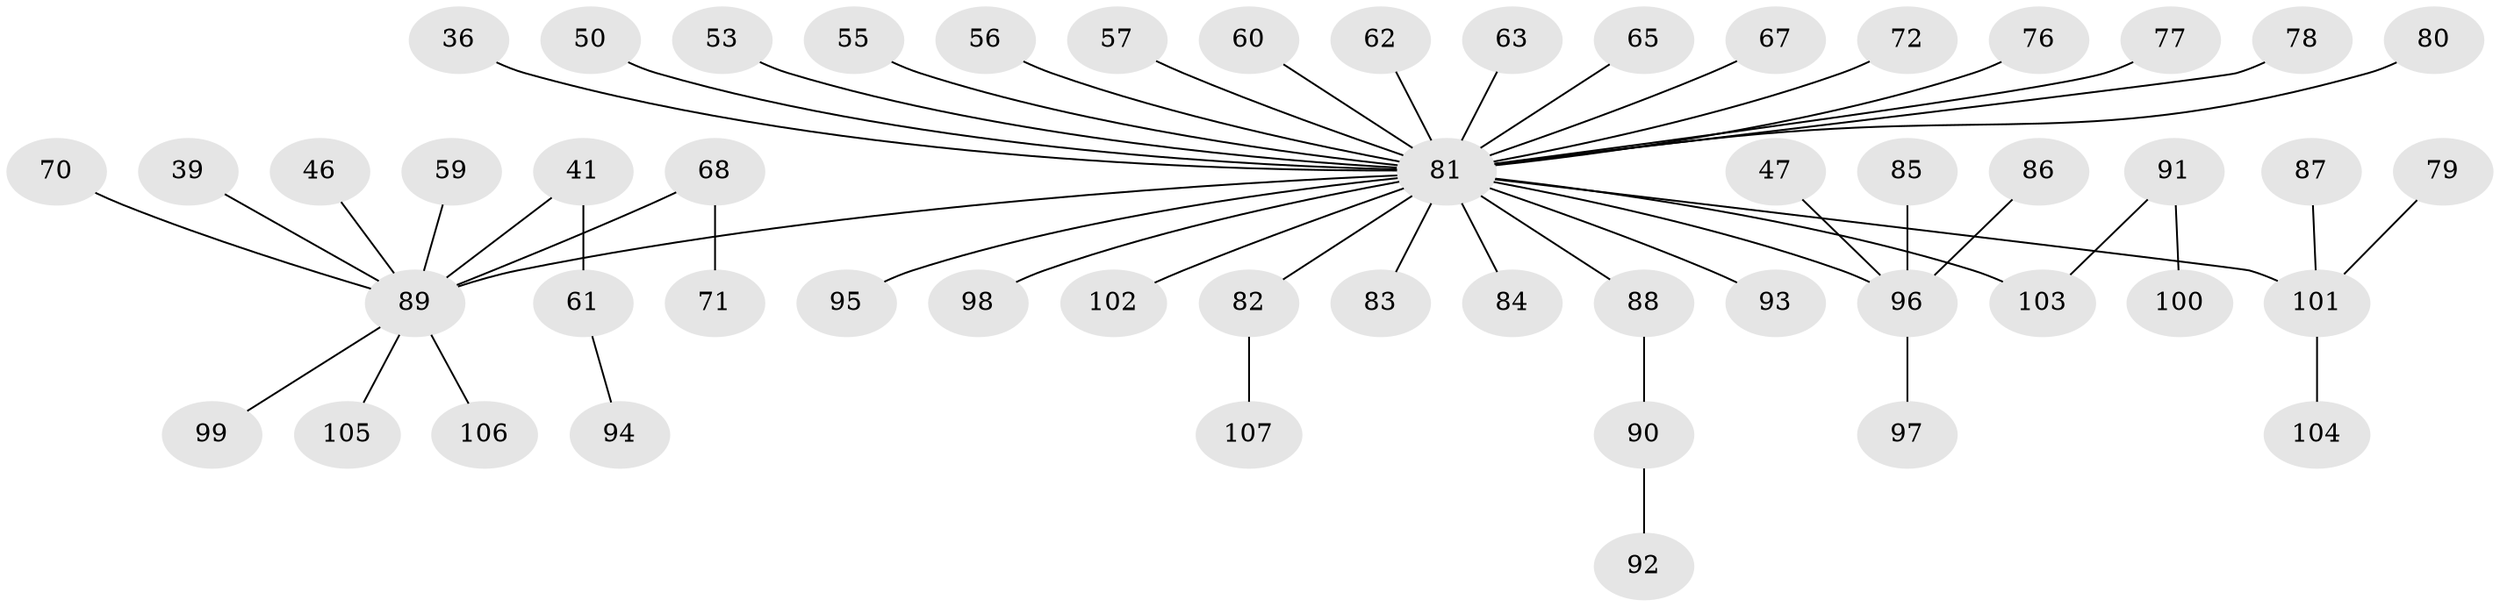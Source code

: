 // original degree distribution, {8: 0.009345794392523364, 3: 0.14953271028037382, 6: 0.018691588785046728, 5: 0.018691588785046728, 4: 0.04672897196261682, 2: 0.2523364485981308, 1: 0.4953271028037383, 7: 0.009345794392523364}
// Generated by graph-tools (version 1.1) at 2025/52/03/09/25 04:52:34]
// undirected, 53 vertices, 52 edges
graph export_dot {
graph [start="1"]
  node [color=gray90,style=filled];
  36;
  39;
  41;
  46;
  47;
  50;
  53;
  55;
  56;
  57;
  59;
  60;
  61;
  62;
  63;
  65;
  67;
  68;
  70;
  71;
  72;
  76;
  77;
  78;
  79;
  80;
  81 [super="+32+38+48+54+27+49+69+64+17+23+73+29+74+75"];
  82;
  83;
  84;
  85;
  86;
  87;
  88;
  89 [super="+35+22+10"];
  90;
  91 [super="+58"];
  92;
  93;
  94;
  95;
  96 [super="+51+42"];
  97;
  98;
  99;
  100;
  101 [super="+66"];
  102;
  103 [super="+52"];
  104;
  105;
  106;
  107;
  36 -- 81;
  39 -- 89;
  41 -- 61;
  41 -- 89;
  46 -- 89;
  47 -- 96;
  50 -- 81;
  53 -- 81;
  55 -- 81;
  56 -- 81;
  57 -- 81;
  59 -- 89;
  60 -- 81;
  61 -- 94;
  62 -- 81;
  63 -- 81;
  65 -- 81;
  67 -- 81;
  68 -- 71;
  68 -- 89;
  70 -- 89;
  72 -- 81;
  76 -- 81;
  77 -- 81;
  78 -- 81;
  79 -- 101;
  80 -- 81;
  81 -- 102;
  81 -- 83;
  81 -- 88;
  81 -- 89;
  81 -- 95;
  81 -- 84;
  81 -- 98;
  81 -- 103;
  81 -- 93;
  81 -- 82;
  81 -- 101;
  81 -- 96;
  82 -- 107;
  85 -- 96;
  86 -- 96;
  87 -- 101;
  88 -- 90;
  89 -- 99;
  89 -- 105;
  89 -- 106;
  90 -- 92;
  91 -- 100;
  91 -- 103;
  96 -- 97;
  101 -- 104;
}

